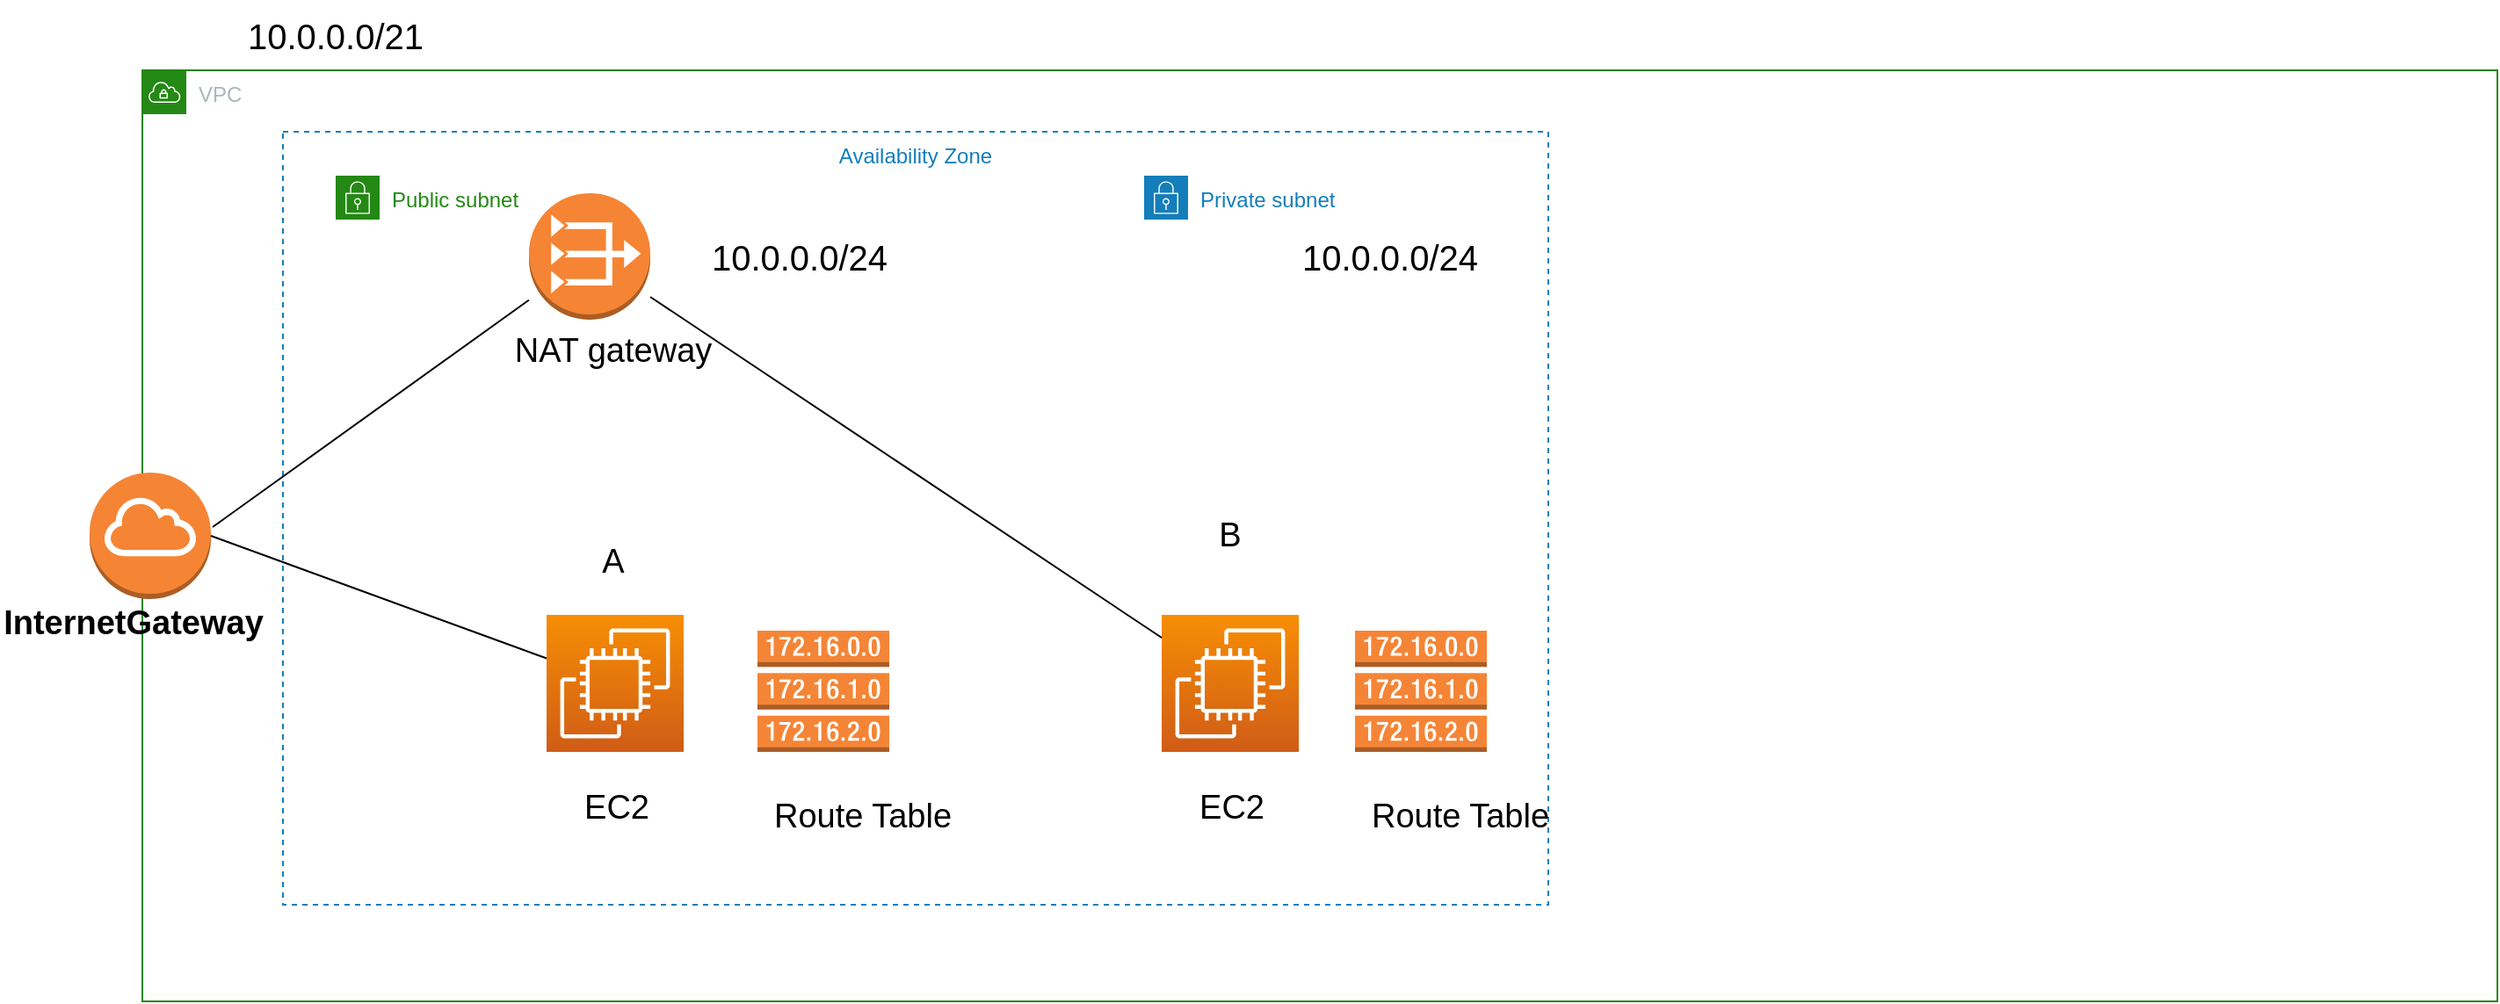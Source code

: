 <mxfile version="14.2.4" type="embed">
    <diagram id="XDeFTFk3D3cQ18DPTecF" name="AWS構成図">
        <mxGraphModel dx="717" dy="424" grid="1" gridSize="10" guides="1" tooltips="1" connect="1" arrows="1" fold="1" page="1" pageScale="1" pageWidth="827" pageHeight="1169" math="0" shadow="0">
            <root>
                <mxCell id="0"/>
                <mxCell id="1" parent="0"/>
                <mxCell id="24" value="Private subnet" style="points=[[0,0],[0.25,0],[0.5,0],[0.75,0],[1,0],[1,0.25],[1,0.5],[1,0.75],[1,1],[0.75,1],[0.5,1],[0.25,1],[0,1],[0,0.75],[0,0.5],[0,0.25]];outlineConnect=0;gradientColor=none;html=1;whiteSpace=wrap;fontSize=12;fontStyle=0;shape=mxgraph.aws4.group;grIcon=mxgraph.aws4.group_security_group;grStroke=0;strokeColor=#147EBA;verticalAlign=top;align=left;spacingLeft=30;fontColor=#147EBA;dashed=0;rounded=0;" vertex="1" parent="1">
                    <mxGeometry x="660" y="120" width="370" height="400" as="geometry"/>
                </mxCell>
                <mxCell id="wOAg0Bh6nXVYpZhC8x1t-1" value="VPC" style="points=[[0,0],[0.25,0],[0.5,0],[0.75,0],[1,0],[1,0.25],[1,0.5],[1,0.75],[1,1],[0.75,1],[0.5,1],[0.25,1],[0,1],[0,0.75],[0,0.5],[0,0.25]];outlineConnect=0;gradientColor=none;html=1;whiteSpace=wrap;fontSize=12;fontStyle=0;shape=mxgraph.aws4.group;grIcon=mxgraph.aws4.group_vpc;strokeColor=#248814;fillColor=none;verticalAlign=top;align=left;spacingLeft=30;fontColor=#AAB7B8;dashed=0;" parent="1" vertex="1">
                    <mxGeometry x="90" y="60" width="1340" height="530" as="geometry"/>
                </mxCell>
                <mxCell id="wOAg0Bh6nXVYpZhC8x1t-15" value="Public subnet" style="points=[[0,0],[0.25,0],[0.5,0],[0.75,0],[1,0],[1,0.25],[1,0.5],[1,0.75],[1,1],[0.75,1],[0.5,1],[0.25,1],[0,1],[0,0.75],[0,0.5],[0,0.25]];outlineConnect=0;html=1;whiteSpace=wrap;fontSize=12;fontStyle=0;shape=mxgraph.aws4.group;grIcon=mxgraph.aws4.group_security_group;grStroke=0;strokeColor=#248814;verticalAlign=top;align=left;spacingLeft=30;fontColor=#248814;dashed=0;shadow=0;labelBackgroundColor=none;" parent="1" vertex="1">
                    <mxGeometry x="200" y="120" width="430" height="390" as="geometry"/>
                </mxCell>
                <mxCell id="wOAg0Bh6nXVYpZhC8x1t-11" value="Availability Zone" style="strokeColor=#147EBA;dashed=1;verticalAlign=top;fontStyle=0;fontColor=#147EBA;rounded=0;fillColor=none;" parent="1" vertex="1">
                    <mxGeometry x="170" y="95" width="720" height="440" as="geometry"/>
                </mxCell>
                <object label="" Name="InternetGateway" id="wOAg0Bh6nXVYpZhC8x1t-4">
                    <mxCell style="outlineConnect=0;dashed=0;verticalLabelPosition=bottom;verticalAlign=top;align=center;html=1;shape=mxgraph.aws3.internet_gateway;fillColor=#F58534;gradientColor=none;labelPosition=center;" parent="1" vertex="1">
                        <mxGeometry x="60" y="289" width="69" height="72" as="geometry"/>
                    </mxCell>
                </object>
                <mxCell id="wOAg0Bh6nXVYpZhC8x1t-5" value="InternetGateway&lt;br style=&quot;font-size: 19px;&quot;&gt;" style="text;html=1;strokeColor=none;fillColor=none;align=center;verticalAlign=middle;whiteSpace=wrap;rounded=0;fontSize=19;fontStyle=1" parent="1" vertex="1">
                    <mxGeometry x="9.5" y="351" width="150" height="48" as="geometry"/>
                </mxCell>
                <mxCell id="wOAg0Bh6nXVYpZhC8x1t-6" value="NAT gateway&lt;br&gt;" style="text;html=1;strokeColor=none;fillColor=none;align=center;verticalAlign=middle;whiteSpace=wrap;rounded=0;fontSize=19;" parent="1" vertex="1">
                    <mxGeometry x="280" y="210" width="155.5" height="20" as="geometry"/>
                </mxCell>
                <mxCell id="wOAg0Bh6nXVYpZhC8x1t-7" value="" style="outlineConnect=0;dashed=0;verticalLabelPosition=bottom;verticalAlign=top;align=center;html=1;shape=mxgraph.aws3.vpc_nat_gateway;fillColor=#F58534;gradientColor=none;fontSize=19;" parent="1" vertex="1">
                    <mxGeometry x="310" y="130" width="69" height="72" as="geometry"/>
                </mxCell>
                <mxCell id="wOAg0Bh6nXVYpZhC8x1t-9" value="" style="points=[[0,0,0],[0.25,0,0],[0.5,0,0],[0.75,0,0],[1,0,0],[0,1,0],[0.25,1,0],[0.5,1,0],[0.75,1,0],[1,1,0],[0,0.25,0],[0,0.5,0],[0,0.75,0],[1,0.25,0],[1,0.5,0],[1,0.75,0]];outlineConnect=0;fontColor=#232F3E;gradientColor=#F78E04;gradientDirection=north;fillColor=#D05C17;strokeColor=#ffffff;dashed=0;verticalLabelPosition=bottom;verticalAlign=top;align=center;html=1;fontSize=12;fontStyle=0;aspect=fixed;shape=mxgraph.aws4.resourceIcon;resIcon=mxgraph.aws4.ec2;" parent="1" vertex="1">
                    <mxGeometry x="320" y="370" width="78" height="78" as="geometry"/>
                </mxCell>
                <mxCell id="wOAg0Bh6nXVYpZhC8x1t-10" value="EC2" style="text;html=1;strokeColor=none;fillColor=none;align=center;verticalAlign=middle;whiteSpace=wrap;rounded=0;fontSize=19;" parent="1" vertex="1">
                    <mxGeometry x="340" y="470" width="40" height="20" as="geometry"/>
                </mxCell>
                <mxCell id="wOAg0Bh6nXVYpZhC8x1t-13" value="" style="outlineConnect=0;dashed=0;verticalLabelPosition=bottom;verticalAlign=top;align=center;html=1;shape=mxgraph.aws3.route_table;fillColor=#F58536;gradientColor=none;fontSize=19;" parent="1" vertex="1">
                    <mxGeometry x="440" y="379" width="75" height="69" as="geometry"/>
                </mxCell>
                <mxCell id="wOAg0Bh6nXVYpZhC8x1t-14" value="Route Table&lt;br&gt;" style="text;html=1;strokeColor=none;fillColor=none;align=center;verticalAlign=middle;whiteSpace=wrap;rounded=0;fontSize=19;" parent="1" vertex="1">
                    <mxGeometry x="440" y="460" width="120" height="50" as="geometry"/>
                </mxCell>
                <mxCell id="wOAg0Bh6nXVYpZhC8x1t-27" value="" style="endArrow=none;html=1;fontSize=19;" parent="1" target="wOAg0Bh6nXVYpZhC8x1t-7" edge="1">
                    <mxGeometry width="50" height="50" relative="1" as="geometry">
                        <mxPoint x="130" y="320" as="sourcePoint"/>
                        <mxPoint x="200" y="260" as="targetPoint"/>
                    </mxGeometry>
                </mxCell>
                <mxCell id="8" value="" style="endArrow=none;html=1;exitX=1;exitY=0.5;exitDx=0;exitDy=0;exitPerimeter=0;" edge="1" parent="1" source="wOAg0Bh6nXVYpZhC8x1t-4" target="wOAg0Bh6nXVYpZhC8x1t-9">
                    <mxGeometry width="50" height="50" relative="1" as="geometry">
                        <mxPoint x="320" y="340" as="sourcePoint"/>
                        <mxPoint x="370" y="290" as="targetPoint"/>
                    </mxGeometry>
                </mxCell>
                <mxCell id="11" value="&lt;font style=&quot;font-size: 20px&quot;&gt;10.0.0.0/21&lt;/font&gt;" style="text;html=1;strokeColor=none;fillColor=none;align=center;verticalAlign=middle;whiteSpace=wrap;rounded=0;" vertex="1" parent="1">
                    <mxGeometry x="110" y="20" width="180" height="40" as="geometry"/>
                </mxCell>
                <mxCell id="12" value="&lt;font style=&quot;font-size: 20px&quot;&gt;10.0.0.0/24&lt;/font&gt;" style="text;html=1;strokeColor=none;fillColor=none;align=center;verticalAlign=middle;whiteSpace=wrap;rounded=0;" vertex="1" parent="1">
                    <mxGeometry x="398" y="146" width="132" height="40" as="geometry"/>
                </mxCell>
                <mxCell id="13" value="" style="points=[[0,0,0],[0.25,0,0],[0.5,0,0],[0.75,0,0],[1,0,0],[0,1,0],[0.25,1,0],[0.5,1,0],[0.75,1,0],[1,1,0],[0,0.25,0],[0,0.5,0],[0,0.75,0],[1,0.25,0],[1,0.5,0],[1,0.75,0]];outlineConnect=0;fontColor=#232F3E;gradientColor=#F78E04;gradientDirection=north;fillColor=#D05C17;strokeColor=#ffffff;dashed=0;verticalLabelPosition=bottom;verticalAlign=top;align=center;html=1;fontSize=12;fontStyle=0;aspect=fixed;shape=mxgraph.aws4.resourceIcon;resIcon=mxgraph.aws4.ec2;" vertex="1" parent="1">
                    <mxGeometry x="670" y="370" width="78" height="78" as="geometry"/>
                </mxCell>
                <mxCell id="15" value="" style="endArrow=none;html=1;" edge="1" parent="1" source="13" target="wOAg0Bh6nXVYpZhC8x1t-7">
                    <mxGeometry width="50" height="50" relative="1" as="geometry">
                        <mxPoint x="460" y="320" as="sourcePoint"/>
                        <mxPoint x="510" y="270" as="targetPoint"/>
                    </mxGeometry>
                </mxCell>
                <mxCell id="16" value="" style="outlineConnect=0;dashed=0;verticalLabelPosition=bottom;verticalAlign=top;align=center;html=1;shape=mxgraph.aws3.route_table;fillColor=#F58536;gradientColor=none;fontSize=19;" vertex="1" parent="1">
                    <mxGeometry x="780" y="379" width="75" height="69" as="geometry"/>
                </mxCell>
                <mxCell id="17" value="A" style="text;html=1;strokeColor=none;fillColor=none;align=center;verticalAlign=middle;whiteSpace=wrap;rounded=0;fontSize=19;" vertex="1" parent="1">
                    <mxGeometry x="337.75" y="330" width="40" height="20" as="geometry"/>
                </mxCell>
                <mxCell id="21" value="B" style="text;html=1;strokeColor=none;fillColor=none;align=center;verticalAlign=middle;whiteSpace=wrap;rounded=0;fontSize=19;" vertex="1" parent="1">
                    <mxGeometry x="689" y="315" width="40" height="20" as="geometry"/>
                </mxCell>
                <mxCell id="22" value="Route Table&lt;br&gt;" style="text;html=1;strokeColor=none;fillColor=none;align=center;verticalAlign=middle;whiteSpace=wrap;rounded=0;fontSize=19;" vertex="1" parent="1">
                    <mxGeometry x="780" y="460" width="120" height="50" as="geometry"/>
                </mxCell>
                <mxCell id="23" value="EC2" style="text;html=1;strokeColor=none;fillColor=none;align=center;verticalAlign=middle;whiteSpace=wrap;rounded=0;fontSize=19;" vertex="1" parent="1">
                    <mxGeometry x="690" y="470" width="40" height="20" as="geometry"/>
                </mxCell>
                <mxCell id="25" value="&lt;font style=&quot;font-size: 20px&quot;&gt;10.0.0.0/24&lt;/font&gt;" style="text;html=1;strokeColor=none;fillColor=none;align=center;verticalAlign=middle;whiteSpace=wrap;rounded=0;" vertex="1" parent="1">
                    <mxGeometry x="710" y="146" width="180" height="40" as="geometry"/>
                </mxCell>
            </root>
        </mxGraphModel>
    </diagram>
</mxfile>